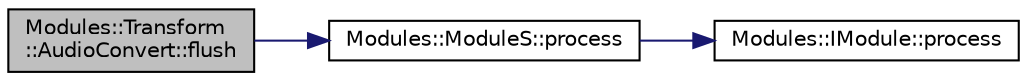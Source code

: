 digraph "Modules::Transform::AudioConvert::flush"
{
 // INTERACTIVE_SVG=YES
  edge [fontname="Helvetica",fontsize="10",labelfontname="Helvetica",labelfontsize="10"];
  node [fontname="Helvetica",fontsize="10",shape=record];
  rankdir="LR";
  Node1 [label="Modules::Transform\l::AudioConvert::flush",height=0.2,width=0.4,color="black", fillcolor="grey75", style="filled", fontcolor="black"];
  Node1 -> Node2 [color="midnightblue",fontsize="10",style="solid",fontname="Helvetica"];
  Node2 [label="Modules::ModuleS::process",height=0.2,width=0.4,color="black", fillcolor="white", style="filled",URL="$class_modules_1_1_module_s.html#ae5e882cb1f1a524735e4c2c8b33ea1ab"];
  Node2 -> Node3 [color="midnightblue",fontsize="10",style="solid",fontname="Helvetica"];
  Node3 [label="Modules::IModule::process",height=0.2,width=0.4,color="black", fillcolor="white", style="filled",URL="$struct_modules_1_1_i_module.html#a7dd3a50a96eb7c25b9c3209b1f96a56e"];
}
